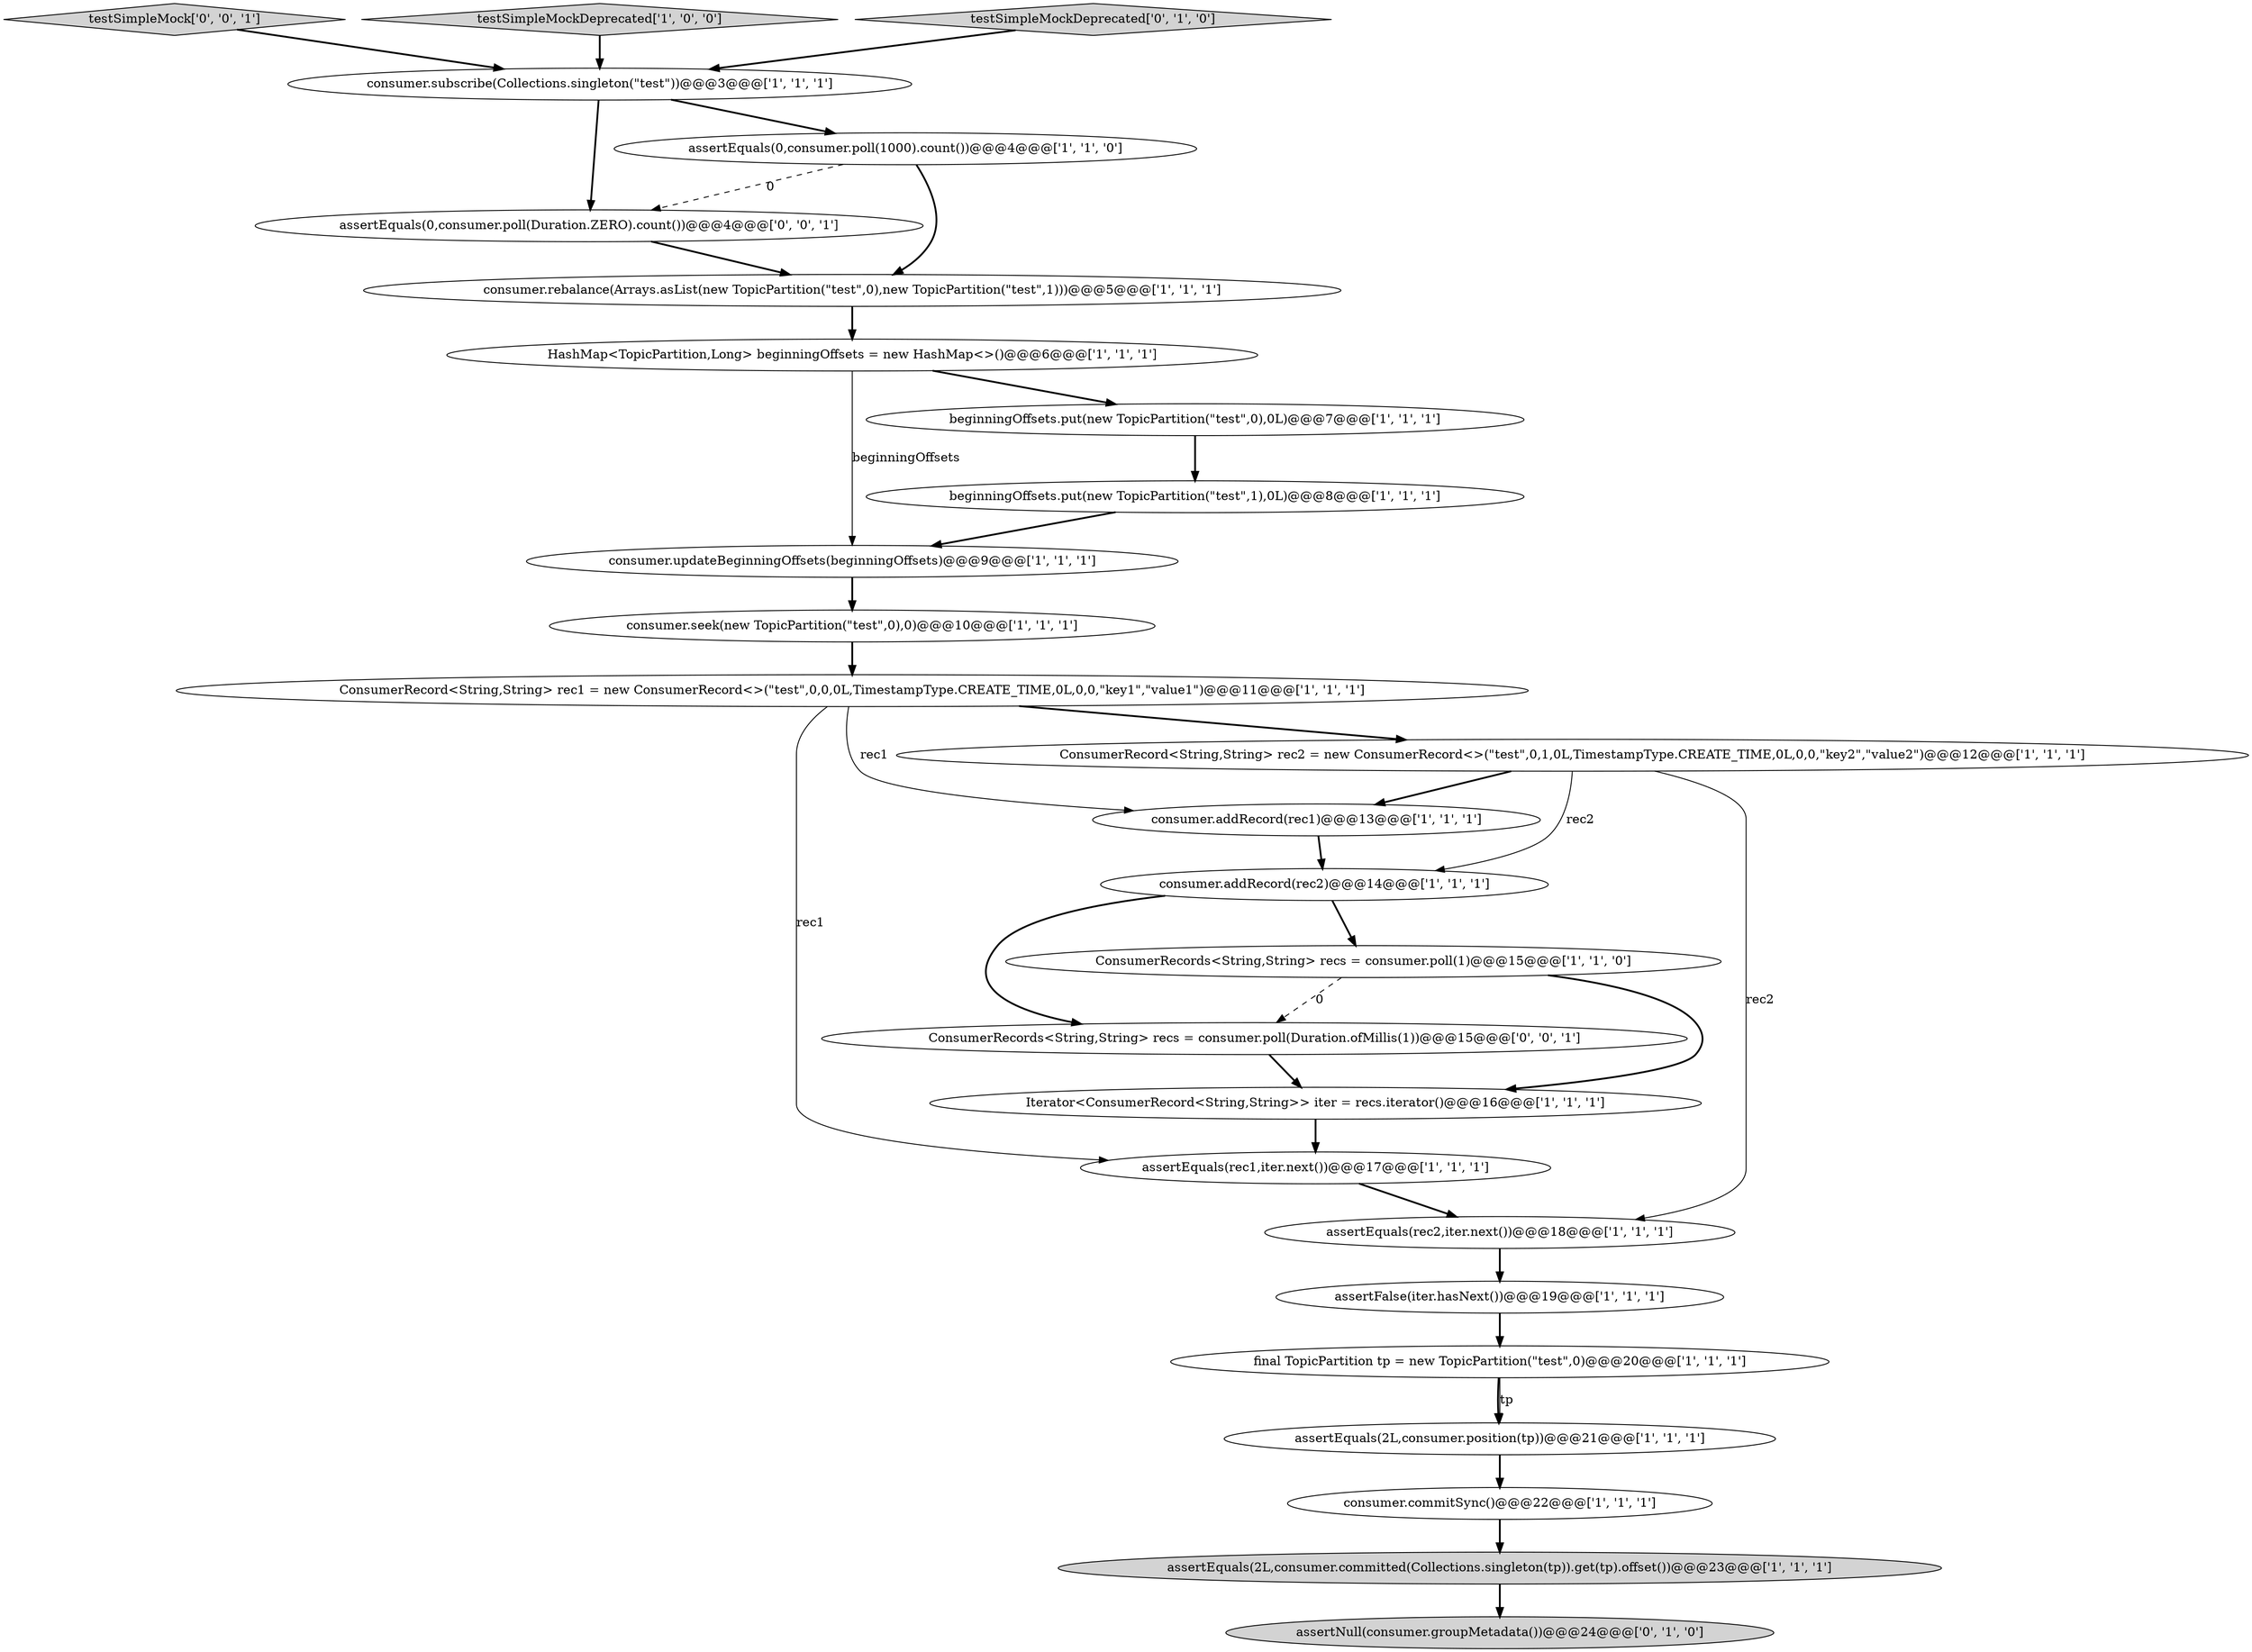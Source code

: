 digraph {
14 [style = filled, label = "consumer.addRecord(rec2)@@@14@@@['1', '1', '1']", fillcolor = white, shape = ellipse image = "AAA0AAABBB1BBB"];
18 [style = filled, label = "HashMap<TopicPartition,Long> beginningOffsets = new HashMap<>()@@@6@@@['1', '1', '1']", fillcolor = white, shape = ellipse image = "AAA0AAABBB1BBB"];
25 [style = filled, label = "ConsumerRecords<String,String> recs = consumer.poll(Duration.ofMillis(1))@@@15@@@['0', '0', '1']", fillcolor = white, shape = ellipse image = "AAA0AAABBB3BBB"];
24 [style = filled, label = "testSimpleMock['0', '0', '1']", fillcolor = lightgray, shape = diamond image = "AAA0AAABBB3BBB"];
21 [style = filled, label = "final TopicPartition tp = new TopicPartition(\"test\",0)@@@20@@@['1', '1', '1']", fillcolor = white, shape = ellipse image = "AAA0AAABBB1BBB"];
19 [style = filled, label = "consumer.subscribe(Collections.singleton(\"test\"))@@@3@@@['1', '1', '1']", fillcolor = white, shape = ellipse image = "AAA0AAABBB1BBB"];
1 [style = filled, label = "consumer.updateBeginningOffsets(beginningOffsets)@@@9@@@['1', '1', '1']", fillcolor = white, shape = ellipse image = "AAA0AAABBB1BBB"];
2 [style = filled, label = "ConsumerRecord<String,String> rec1 = new ConsumerRecord<>(\"test\",0,0,0L,TimestampType.CREATE_TIME,0L,0,0,\"key1\",\"value1\")@@@11@@@['1', '1', '1']", fillcolor = white, shape = ellipse image = "AAA0AAABBB1BBB"];
20 [style = filled, label = "beginningOffsets.put(new TopicPartition(\"test\",0),0L)@@@7@@@['1', '1', '1']", fillcolor = white, shape = ellipse image = "AAA0AAABBB1BBB"];
17 [style = filled, label = "consumer.seek(new TopicPartition(\"test\",0),0)@@@10@@@['1', '1', '1']", fillcolor = white, shape = ellipse image = "AAA0AAABBB1BBB"];
11 [style = filled, label = "assertEquals(rec2,iter.next())@@@18@@@['1', '1', '1']", fillcolor = white, shape = ellipse image = "AAA0AAABBB1BBB"];
22 [style = filled, label = "assertNull(consumer.groupMetadata())@@@24@@@['0', '1', '0']", fillcolor = lightgray, shape = ellipse image = "AAA1AAABBB2BBB"];
7 [style = filled, label = "testSimpleMockDeprecated['1', '0', '0']", fillcolor = lightgray, shape = diamond image = "AAA0AAABBB1BBB"];
16 [style = filled, label = "consumer.addRecord(rec1)@@@13@@@['1', '1', '1']", fillcolor = white, shape = ellipse image = "AAA0AAABBB1BBB"];
23 [style = filled, label = "testSimpleMockDeprecated['0', '1', '0']", fillcolor = lightgray, shape = diamond image = "AAA0AAABBB2BBB"];
0 [style = filled, label = "assertEquals(2L,consumer.committed(Collections.singleton(tp)).get(tp).offset())@@@23@@@['1', '1', '1']", fillcolor = lightgray, shape = ellipse image = "AAA0AAABBB1BBB"];
8 [style = filled, label = "Iterator<ConsumerRecord<String,String>> iter = recs.iterator()@@@16@@@['1', '1', '1']", fillcolor = white, shape = ellipse image = "AAA0AAABBB1BBB"];
12 [style = filled, label = "assertEquals(2L,consumer.position(tp))@@@21@@@['1', '1', '1']", fillcolor = white, shape = ellipse image = "AAA0AAABBB1BBB"];
26 [style = filled, label = "assertEquals(0,consumer.poll(Duration.ZERO).count())@@@4@@@['0', '0', '1']", fillcolor = white, shape = ellipse image = "AAA0AAABBB3BBB"];
9 [style = filled, label = "assertEquals(rec1,iter.next())@@@17@@@['1', '1', '1']", fillcolor = white, shape = ellipse image = "AAA0AAABBB1BBB"];
3 [style = filled, label = "assertFalse(iter.hasNext())@@@19@@@['1', '1', '1']", fillcolor = white, shape = ellipse image = "AAA0AAABBB1BBB"];
5 [style = filled, label = "assertEquals(0,consumer.poll(1000).count())@@@4@@@['1', '1', '0']", fillcolor = white, shape = ellipse image = "AAA0AAABBB1BBB"];
15 [style = filled, label = "ConsumerRecords<String,String> recs = consumer.poll(1)@@@15@@@['1', '1', '0']", fillcolor = white, shape = ellipse image = "AAA0AAABBB1BBB"];
10 [style = filled, label = "ConsumerRecord<String,String> rec2 = new ConsumerRecord<>(\"test\",0,1,0L,TimestampType.CREATE_TIME,0L,0,0,\"key2\",\"value2\")@@@12@@@['1', '1', '1']", fillcolor = white, shape = ellipse image = "AAA0AAABBB1BBB"];
4 [style = filled, label = "consumer.commitSync()@@@22@@@['1', '1', '1']", fillcolor = white, shape = ellipse image = "AAA0AAABBB1BBB"];
6 [style = filled, label = "consumer.rebalance(Arrays.asList(new TopicPartition(\"test\",0),new TopicPartition(\"test\",1)))@@@5@@@['1', '1', '1']", fillcolor = white, shape = ellipse image = "AAA0AAABBB1BBB"];
13 [style = filled, label = "beginningOffsets.put(new TopicPartition(\"test\",1),0L)@@@8@@@['1', '1', '1']", fillcolor = white, shape = ellipse image = "AAA0AAABBB1BBB"];
10->16 [style = bold, label=""];
26->6 [style = bold, label=""];
11->3 [style = bold, label=""];
6->18 [style = bold, label=""];
18->20 [style = bold, label=""];
8->9 [style = bold, label=""];
9->11 [style = bold, label=""];
23->19 [style = bold, label=""];
19->5 [style = bold, label=""];
0->22 [style = bold, label=""];
15->25 [style = dashed, label="0"];
12->4 [style = bold, label=""];
3->21 [style = bold, label=""];
2->10 [style = bold, label=""];
21->12 [style = bold, label=""];
18->1 [style = solid, label="beginningOffsets"];
20->13 [style = bold, label=""];
2->9 [style = solid, label="rec1"];
2->16 [style = solid, label="rec1"];
16->14 [style = bold, label=""];
1->17 [style = bold, label=""];
19->26 [style = bold, label=""];
10->11 [style = solid, label="rec2"];
14->25 [style = bold, label=""];
13->1 [style = bold, label=""];
25->8 [style = bold, label=""];
21->12 [style = solid, label="tp"];
24->19 [style = bold, label=""];
7->19 [style = bold, label=""];
14->15 [style = bold, label=""];
15->8 [style = bold, label=""];
5->6 [style = bold, label=""];
10->14 [style = solid, label="rec2"];
5->26 [style = dashed, label="0"];
4->0 [style = bold, label=""];
17->2 [style = bold, label=""];
}
